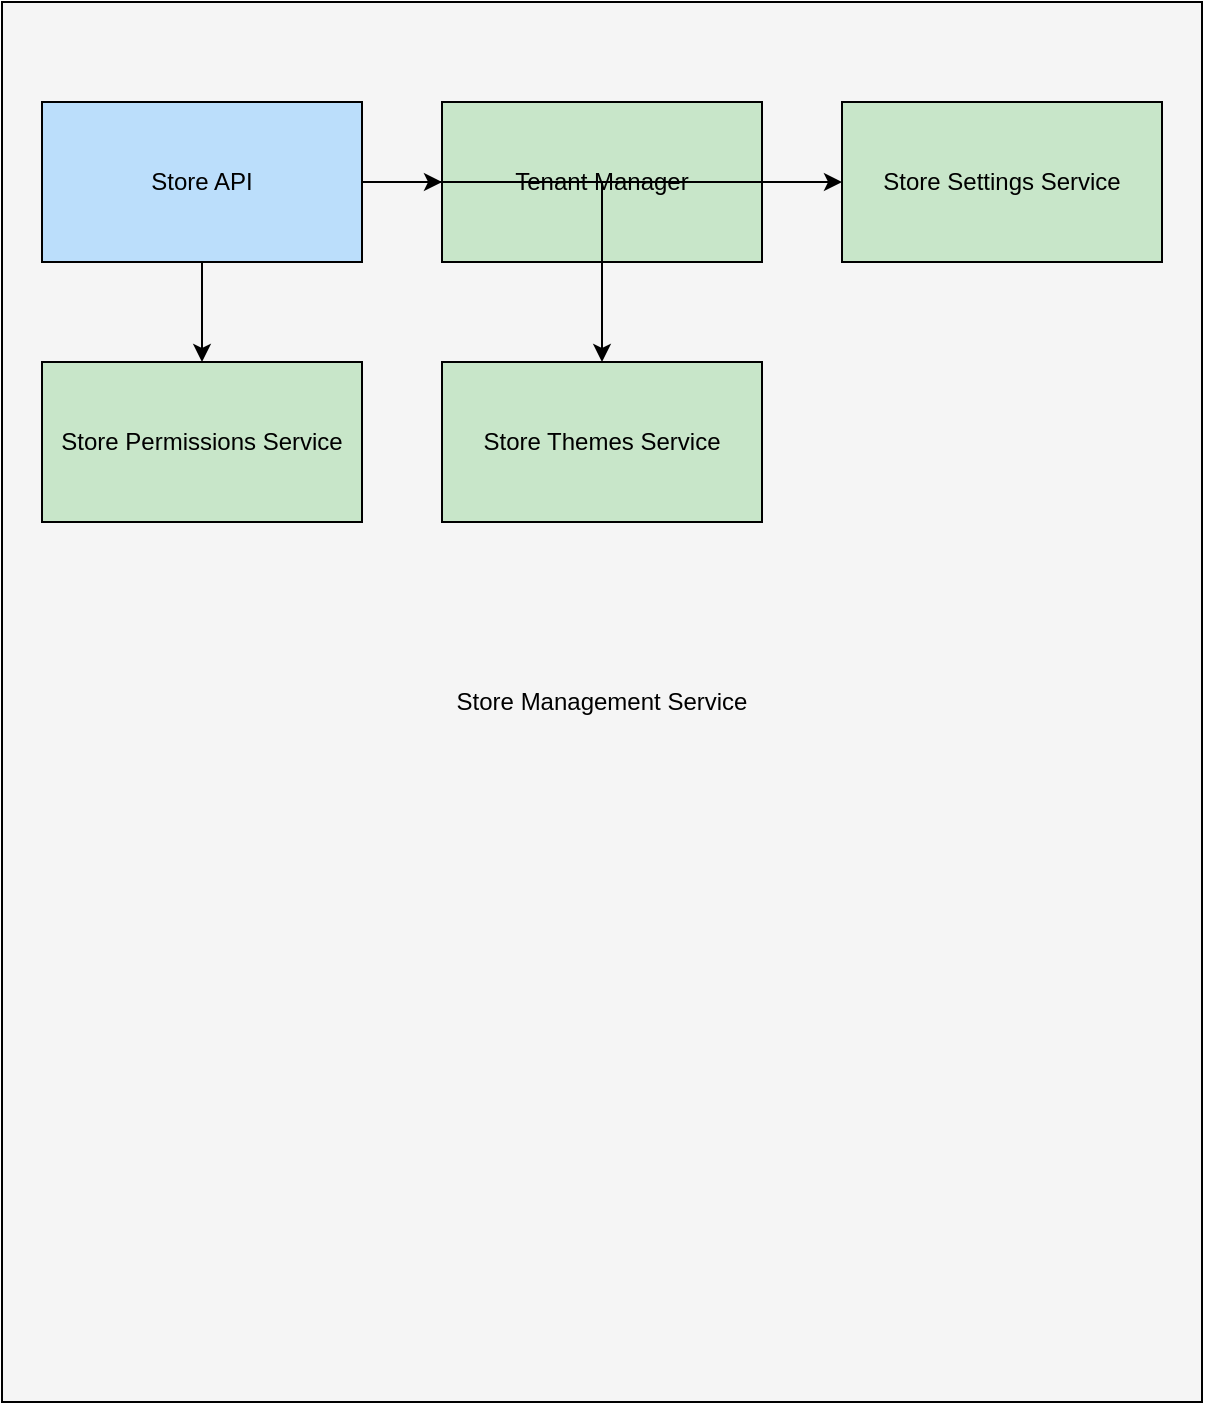 <mxfile>
  <diagram name="Store Management Service - Container Diagram">
    <mxGraphModel dx="1482" dy="1255" grid="1" gridSize="10" guides="1" tooltips="1" connect="1" arrows="1" fold="1" page="1" pageScale="1" pageWidth="850" pageHeight="1100" math="0" shadow="0">
      <root>
        <mxCell id="0" />
        <mxCell id="1" parent="0" />

        <!-- Store Management Service Container -->
        <mxCell id="store-management-service" value="Store Management Service" style="rounded=0;whiteSpace=wrap;html=1;fillColor=#F5F5F5;strokeColor=#000000;" vertex="1" parent="1">
          <mxGeometry x="180" y="20" width="600" height="700" as="geometry" />
        </mxCell>

        <!-- Store API -->
        <mxCell id="store-api" value="Store API" style="rounded=0;whiteSpace=wrap;html=1;fillColor=#BBDEFB;" vertex="1" parent="store-management-service">
          <mxGeometry x="20" y="50" width="160" height="80" as="geometry" />
        </mxCell>

        <!-- Tenant Manager -->
        <mxCell id="tenant-manager" value="Tenant Manager" style="rounded=0;whiteSpace=wrap;html=1;fillColor=#C8E6C9;" vertex="1" parent="store-management-service">
          <mxGeometry x="220" y="50" width="160" height="80" as="geometry" />
        </mxCell>

        <!-- Store Settings Service -->
        <mxCell id="store-settings-service" value="Store Settings Service" style="rounded=0;whiteSpace=wrap;html=1;fillColor=#C8E6C9;" vertex="1" parent="store-management-service">
          <mxGeometry x="420" y="50" width="160" height="80" as="geometry" />
        </mxCell>

        <!-- Store Permissions Service -->
        <mxCell id="store-permissions-service" value="Store Permissions Service" style="rounded=0;whiteSpace=wrap;html=1;fillColor=#C8E6C9;" vertex="1" parent="store-management-service">
          <mxGeometry x="20" y="180" width="160" height="80" as="geometry" />
        </mxCell>

        <!-- Store Themes Service -->
        <mxCell id="store-themes-service" value="Store Themes Service" style="rounded=0;whiteSpace=wrap;html=1;fillColor=#C8E6C9;" vertex="1" parent="store-management-service">
          <mxGeometry x="220" y="180" width="160" height="80" as="geometry" />
        </mxCell>

        <!-- Connectors (Edges) -->
        <mxCell id="edge1" style="edgeStyle=orthogonalEdgeStyle;rounded=0;orthogonalLoop=1;jettySize=auto;html=1;" edge="1" parent="1" source="store-api" target="tenant-manager">
          <mxGeometry relative="1" as="geometry" />
        </mxCell>
        <mxCell id="edge2" style="edgeStyle=orthogonalEdgeStyle;rounded=0;orthogonalLoop=1;jettySize=auto;html=1;" edge="1" parent="1" source="store-api" target="store-settings-service">
          <mxGeometry relative="1" as="geometry" />
        </mxCell>
        <mxCell id="edge3" style="edgeStyle=orthogonalEdgeStyle;rounded=0;orthogonalLoop=1;jettySize=auto;html=1;" edge="1" parent="1" source="store-api" target="store-permissions-service">
          <mxGeometry relative="1" as="geometry" />
        </mxCell>
        <mxCell id="edge4" style="edgeStyle=orthogonalEdgeStyle;rounded=0;orthogonalLoop=1;jettySize=auto;html=1;" edge="1" parent="1" source="store-api" target="store-themes-service">
          <mxGeometry relative="1" as="geometry" />
        </mxCell>
      </root>
    </mxGraphModel>
  </diagram>
</mxfile>
